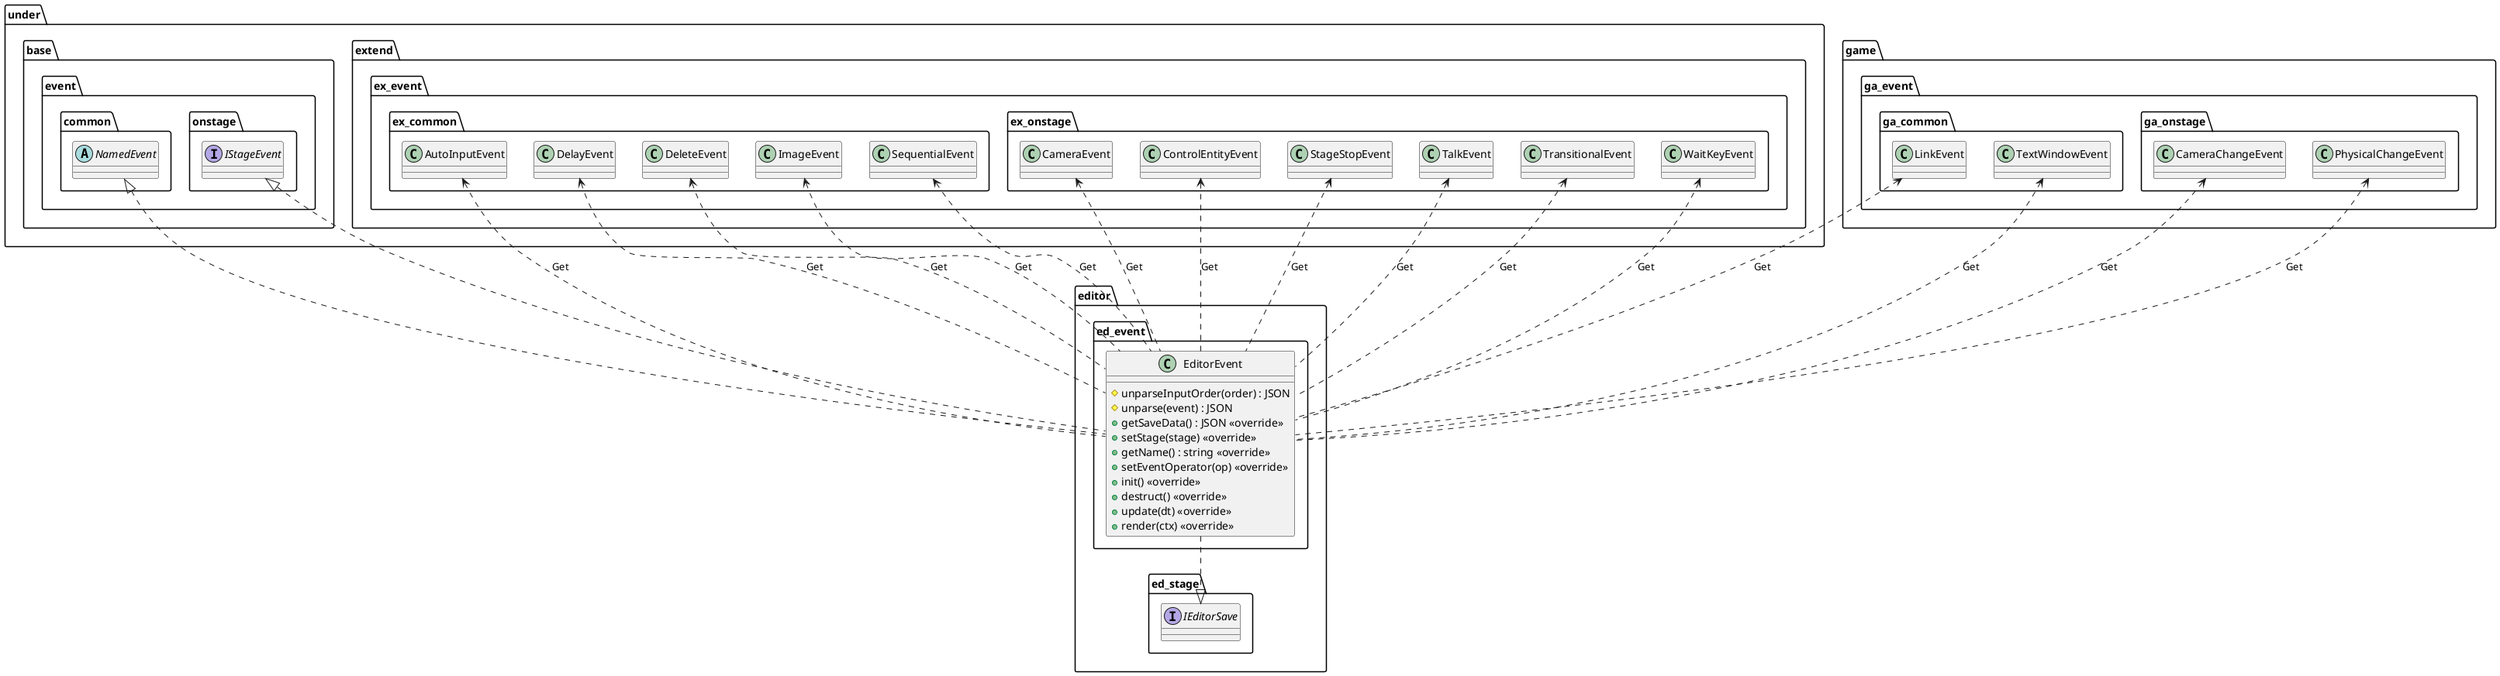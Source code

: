 @startuml EditorEvent

package editor {
    package ed_event {
        class EditorEvent {
            #unparseInputOrder(order) : JSON
            #unparse(event) : JSON
            +getSaveData() : JSON <<override>>
            +setStage(stage) <<override>>
            +getName() : string <<override>>
            +setEventOperator(op) <<override>>
            +init() <<override>>
            +destruct() <<override>>
            +update(dt) <<override>>
            +render(ctx) <<override>>
        }
    }
}

package under {
    package base {
        package event {
            package common {
                abstract NamedEvent
            }
            package onstage {
                interface IStageEvent
            }
        }
    }
    package extend {
        package ex_event {
            package ex_common {
                class AutoInputEvent
                class DelayEvent
                class DeleteEvent
                class ImageEvent
                class SequentialEvent
            }
            package ex_onstage {
                class CameraEvent
                class ControlEntityEvent
                class StageStopEvent
                class TalkEvent
                class TransitionalEvent
                class WaitKeyEvent
            }
        }
    }
}

package game {
    package ga_event {
        package ga_common {
            class LinkEvent
            class TextWindowEvent
        }
        package ga_onstage {
            class CameraChangeEvent
            class PhysicalChangeEvent
        }
    }
}

package editor {
    package ed_stage {
        interface IEditorSave
    }
}

AutoInputEvent <.. EditorEvent : Get
DelayEvent <.. EditorEvent : Get
DeleteEvent <.. EditorEvent : Get
ImageEvent <.. EditorEvent : Get
SequentialEvent <.. EditorEvent : Get
CameraEvent <.. EditorEvent : Get
ControlEntityEvent <.. EditorEvent : Get
StageStopEvent <.. EditorEvent : Get
TalkEvent <.. EditorEvent : Get
TransitionalEvent <.. EditorEvent : Get
WaitKeyEvent <.. EditorEvent : Get
LinkEvent <.. EditorEvent : Get
TextWindowEvent <.. EditorEvent : Get
CameraChangeEvent <.. EditorEvent : Get
PhysicalChangeEvent <.. EditorEvent : Get


NamedEvent <|.. EditorEvent
EditorEvent ..|> IEditorSave
IStageEvent <|.. EditorEvent

@enduml
